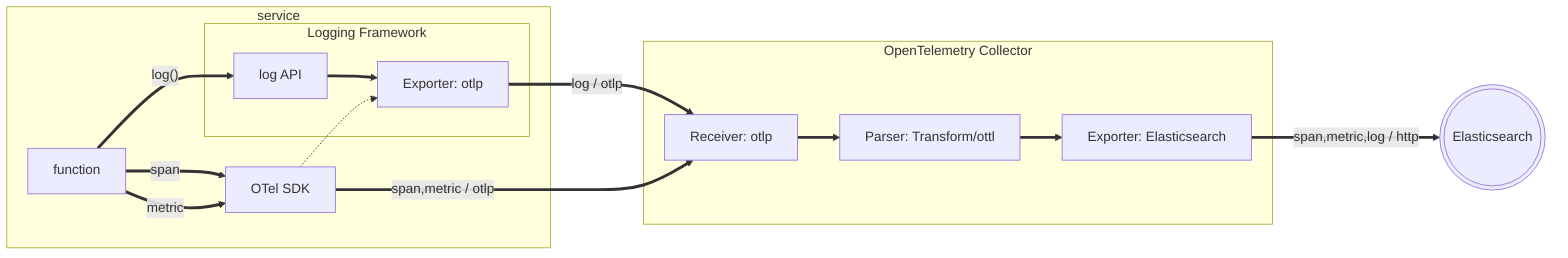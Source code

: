 flowchart LR
    subgraph Collector[OpenTelemetry Collector]
        OTLPRecv[Receiver: otlp]
        Processor[Parser: Transform/ottl]
        ElasticExporter[Exporter: Elasticsearch]
        OTLPRecv ==> Processor ==> ElasticExporter
    end

    subgraph Service1[service]
        subgraph LoggingFramework[Logging Framework]
            LAPI[log API]
            LAPI ==> OtlpExporter[Exporter: otlp]
        end

        OTELSDK[OTel SDK]
        OTELSDK -.-> OtlpExporter
        func[function] == "log()" ==> LAPI
        func == "span" ==> OTELSDK
        func == "metric" ==> OTELSDK

        OtlpExporter == "log / otlp" ==> OTLPRecv
        OTELSDK == "span,metric / otlp" ==> OTLPRecv
    end

    ElasticExporter == "span,metric,log / http" ==> nodeId(((Elasticsearch)))